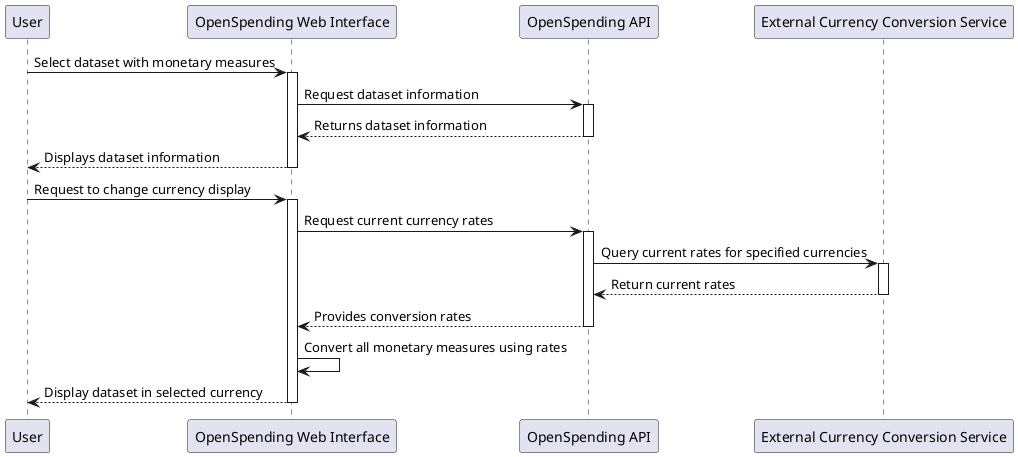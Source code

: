@startuml
participant User
participant WebInterface as "OpenSpending Web Interface"
participant API as "OpenSpending API"
participant CurrencyService as "External Currency Conversion Service"

User -> WebInterface: Select dataset with monetary measures
activate WebInterface

WebInterface -> API: Request dataset information
activate API

API --> WebInterface: Returns dataset information
deactivate API

WebInterface --> User: Displays dataset information
deactivate WebInterface

User -> WebInterface: Request to change currency display
activate WebInterface

WebInterface -> API: Request current currency rates
activate API

API -> CurrencyService: Query current rates for specified currencies
activate CurrencyService

CurrencyService --> API: Return current rates
deactivate CurrencyService

API --> WebInterface: Provides conversion rates
deactivate API

WebInterface -> WebInterface: Convert all monetary measures using rates
WebInterface --> User: Display dataset in selected currency
deactivate WebInterface

@enduml